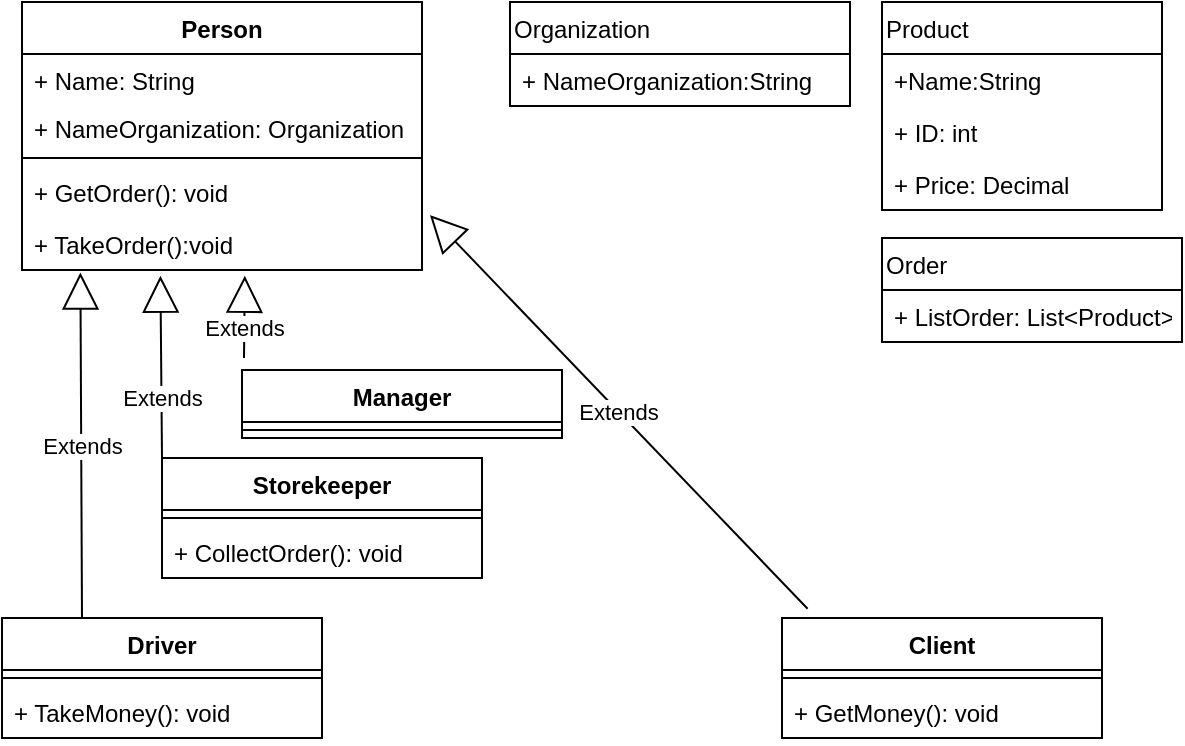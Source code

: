 <mxfile version="15.5.9" type="github" pages="3">
  <diagram id="Ucg4Rn_GvzkHBU9AiUJN" name="Диаграмма классов">
    <mxGraphModel dx="990" dy="575" grid="1" gridSize="10" guides="1" tooltips="1" connect="1" arrows="1" fold="1" page="1" pageScale="1" pageWidth="827" pageHeight="1169" math="0" shadow="0">
      <root>
        <mxCell id="0" />
        <mxCell id="1" parent="0" />
        <mxCell id="VcC2zESvDWYvlx2e1C_T-5" value="Manager" style="swimlane;fontStyle=1;align=center;verticalAlign=top;childLayout=stackLayout;horizontal=1;startSize=26;horizontalStack=0;resizeParent=1;resizeParentMax=0;resizeLast=0;collapsible=1;marginBottom=0;" parent="1" vertex="1">
          <mxGeometry x="200" y="186" width="160" height="34" as="geometry">
            <mxRectangle x="90" y="120" width="100" height="26" as="alternateBounds" />
          </mxGeometry>
        </mxCell>
        <mxCell id="VcC2zESvDWYvlx2e1C_T-7" value="" style="line;strokeWidth=1;fillColor=none;align=left;verticalAlign=middle;spacingTop=-1;spacingLeft=3;spacingRight=3;rotatable=0;labelPosition=right;points=[];portConstraint=eastwest;" parent="VcC2zESvDWYvlx2e1C_T-5" vertex="1">
          <mxGeometry y="26" width="160" height="8" as="geometry" />
        </mxCell>
        <mxCell id="VcC2zESvDWYvlx2e1C_T-16" value="Person" style="swimlane;fontStyle=1;align=center;verticalAlign=top;childLayout=stackLayout;horizontal=1;startSize=26;horizontalStack=0;resizeParent=1;resizeParentMax=0;resizeLast=0;collapsible=1;marginBottom=0;" parent="1" vertex="1">
          <mxGeometry x="90" y="2" width="200" height="134" as="geometry" />
        </mxCell>
        <mxCell id="VcC2zESvDWYvlx2e1C_T-17" value="+ Name: String" style="text;strokeColor=none;fillColor=none;align=left;verticalAlign=top;spacingLeft=4;spacingRight=4;overflow=hidden;rotatable=0;points=[[0,0.5],[1,0.5]];portConstraint=eastwest;" parent="VcC2zESvDWYvlx2e1C_T-16" vertex="1">
          <mxGeometry y="26" width="200" height="24" as="geometry" />
        </mxCell>
        <mxCell id="VcC2zESvDWYvlx2e1C_T-28" value="+ NameOrganization: Organization" style="text;strokeColor=none;fillColor=none;align=left;verticalAlign=top;spacingLeft=4;spacingRight=4;overflow=hidden;rotatable=0;points=[[0,0.5],[1,0.5]];portConstraint=eastwest;" parent="VcC2zESvDWYvlx2e1C_T-16" vertex="1">
          <mxGeometry y="50" width="200" height="24" as="geometry" />
        </mxCell>
        <mxCell id="VcC2zESvDWYvlx2e1C_T-18" value="" style="line;strokeWidth=1;fillColor=none;align=left;verticalAlign=middle;spacingTop=-1;spacingLeft=3;spacingRight=3;rotatable=0;labelPosition=right;points=[];portConstraint=eastwest;" parent="VcC2zESvDWYvlx2e1C_T-16" vertex="1">
          <mxGeometry y="74" width="200" height="8" as="geometry" />
        </mxCell>
        <mxCell id="VcC2zESvDWYvlx2e1C_T-22" value="+ GetOrder(): void" style="text;strokeColor=none;fillColor=none;align=left;verticalAlign=top;spacingLeft=4;spacingRight=4;overflow=hidden;rotatable=0;points=[[0,0.5],[1,0.5]];portConstraint=eastwest;" parent="VcC2zESvDWYvlx2e1C_T-16" vertex="1">
          <mxGeometry y="82" width="200" height="26" as="geometry" />
        </mxCell>
        <mxCell id="VcC2zESvDWYvlx2e1C_T-30" value="+ TakeOrder():void" style="text;strokeColor=none;fillColor=none;align=left;verticalAlign=top;spacingLeft=4;spacingRight=4;overflow=hidden;rotatable=0;points=[[0,0.5],[1,0.5]];portConstraint=eastwest;" parent="VcC2zESvDWYvlx2e1C_T-16" vertex="1">
          <mxGeometry y="108" width="200" height="26" as="geometry" />
        </mxCell>
        <mxCell id="VcC2zESvDWYvlx2e1C_T-31" value="Organization" style="swimlane;fontStyle=0;childLayout=stackLayout;horizontal=1;startSize=26;fillColor=none;horizontalStack=0;resizeParent=1;resizeParentMax=0;resizeLast=0;collapsible=1;marginBottom=0;align=left;verticalAlign=top;" parent="1" vertex="1">
          <mxGeometry x="334" y="2" width="170" height="52" as="geometry" />
        </mxCell>
        <mxCell id="VcC2zESvDWYvlx2e1C_T-32" value="+ NameOrganization:String" style="text;strokeColor=none;fillColor=none;align=left;verticalAlign=top;spacingLeft=4;spacingRight=4;overflow=hidden;rotatable=0;points=[[0,0.5],[1,0.5]];portConstraint=eastwest;" parent="VcC2zESvDWYvlx2e1C_T-31" vertex="1">
          <mxGeometry y="26" width="170" height="26" as="geometry" />
        </mxCell>
        <mxCell id="VcC2zESvDWYvlx2e1C_T-35" value="Client" style="swimlane;fontStyle=1;align=center;verticalAlign=top;childLayout=stackLayout;horizontal=1;startSize=26;horizontalStack=0;resizeParent=1;resizeParentMax=0;resizeLast=0;collapsible=1;marginBottom=0;fillColor=none;gradientColor=none;" parent="1" vertex="1">
          <mxGeometry x="470" y="310" width="160" height="60" as="geometry" />
        </mxCell>
        <mxCell id="VcC2zESvDWYvlx2e1C_T-37" value="" style="line;strokeWidth=1;fillColor=none;align=left;verticalAlign=middle;spacingTop=-1;spacingLeft=3;spacingRight=3;rotatable=0;labelPosition=right;points=[];portConstraint=eastwest;" parent="VcC2zESvDWYvlx2e1C_T-35" vertex="1">
          <mxGeometry y="26" width="160" height="8" as="geometry" />
        </mxCell>
        <mxCell id="VcC2zESvDWYvlx2e1C_T-38" value="+ GetMoney(): void" style="text;strokeColor=none;fillColor=none;align=left;verticalAlign=top;spacingLeft=4;spacingRight=4;overflow=hidden;rotatable=0;points=[[0,0.5],[1,0.5]];portConstraint=eastwest;" parent="VcC2zESvDWYvlx2e1C_T-35" vertex="1">
          <mxGeometry y="34" width="160" height="26" as="geometry" />
        </mxCell>
        <mxCell id="VcC2zESvDWYvlx2e1C_T-39" value="Storekeeper" style="swimlane;fontStyle=1;align=center;verticalAlign=top;childLayout=stackLayout;horizontal=1;startSize=26;horizontalStack=0;resizeParent=1;resizeParentMax=0;resizeLast=0;collapsible=1;marginBottom=0;fillColor=none;gradientColor=none;" parent="1" vertex="1">
          <mxGeometry x="160" y="230" width="160" height="60" as="geometry" />
        </mxCell>
        <mxCell id="VcC2zESvDWYvlx2e1C_T-41" value="" style="line;strokeWidth=1;fillColor=none;align=left;verticalAlign=middle;spacingTop=-1;spacingLeft=3;spacingRight=3;rotatable=0;labelPosition=right;points=[];portConstraint=eastwest;" parent="VcC2zESvDWYvlx2e1C_T-39" vertex="1">
          <mxGeometry y="26" width="160" height="8" as="geometry" />
        </mxCell>
        <mxCell id="VcC2zESvDWYvlx2e1C_T-42" value="+ CollectOrder(): void" style="text;strokeColor=none;fillColor=none;align=left;verticalAlign=top;spacingLeft=4;spacingRight=4;overflow=hidden;rotatable=0;points=[[0,0.5],[1,0.5]];portConstraint=eastwest;" parent="VcC2zESvDWYvlx2e1C_T-39" vertex="1">
          <mxGeometry y="34" width="160" height="26" as="geometry" />
        </mxCell>
        <mxCell id="VcC2zESvDWYvlx2e1C_T-43" value="Driver" style="swimlane;fontStyle=1;align=center;verticalAlign=top;childLayout=stackLayout;horizontal=1;startSize=26;horizontalStack=0;resizeParent=1;resizeParentMax=0;resizeLast=0;collapsible=1;marginBottom=0;fillColor=none;gradientColor=none;" parent="1" vertex="1">
          <mxGeometry x="80" y="310" width="160" height="60" as="geometry" />
        </mxCell>
        <mxCell id="VcC2zESvDWYvlx2e1C_T-45" value="" style="line;strokeWidth=1;fillColor=none;align=left;verticalAlign=middle;spacingTop=-1;spacingLeft=3;spacingRight=3;rotatable=0;labelPosition=right;points=[];portConstraint=eastwest;" parent="VcC2zESvDWYvlx2e1C_T-43" vertex="1">
          <mxGeometry y="26" width="160" height="8" as="geometry" />
        </mxCell>
        <mxCell id="VcC2zESvDWYvlx2e1C_T-46" value="+ TakeMoney(): void" style="text;strokeColor=none;fillColor=none;align=left;verticalAlign=top;spacingLeft=4;spacingRight=4;overflow=hidden;rotatable=0;points=[[0,0.5],[1,0.5]];portConstraint=eastwest;" parent="VcC2zESvDWYvlx2e1C_T-43" vertex="1">
          <mxGeometry y="34" width="160" height="26" as="geometry" />
        </mxCell>
        <mxCell id="VcC2zESvDWYvlx2e1C_T-47" value="Product" style="swimlane;fontStyle=0;childLayout=stackLayout;horizontal=1;startSize=26;fillColor=none;horizontalStack=0;resizeParent=1;resizeParentMax=0;resizeLast=0;collapsible=1;marginBottom=0;align=left;verticalAlign=top;" parent="1" vertex="1">
          <mxGeometry x="520" y="2" width="140" height="104" as="geometry" />
        </mxCell>
        <mxCell id="VcC2zESvDWYvlx2e1C_T-48" value="+Name:String" style="text;strokeColor=none;fillColor=none;align=left;verticalAlign=top;spacingLeft=4;spacingRight=4;overflow=hidden;rotatable=0;points=[[0,0.5],[1,0.5]];portConstraint=eastwest;" parent="VcC2zESvDWYvlx2e1C_T-47" vertex="1">
          <mxGeometry y="26" width="140" height="26" as="geometry" />
        </mxCell>
        <mxCell id="VcC2zESvDWYvlx2e1C_T-49" value="+ ID: int" style="text;strokeColor=none;fillColor=none;align=left;verticalAlign=top;spacingLeft=4;spacingRight=4;overflow=hidden;rotatable=0;points=[[0,0.5],[1,0.5]];portConstraint=eastwest;" parent="VcC2zESvDWYvlx2e1C_T-47" vertex="1">
          <mxGeometry y="52" width="140" height="26" as="geometry" />
        </mxCell>
        <mxCell id="VcC2zESvDWYvlx2e1C_T-50" value="+ Price: Decimal" style="text;strokeColor=none;fillColor=none;align=left;verticalAlign=top;spacingLeft=4;spacingRight=4;overflow=hidden;rotatable=0;points=[[0,0.5],[1,0.5]];portConstraint=eastwest;" parent="VcC2zESvDWYvlx2e1C_T-47" vertex="1">
          <mxGeometry y="78" width="140" height="26" as="geometry" />
        </mxCell>
        <mxCell id="VcC2zESvDWYvlx2e1C_T-51" value="Order" style="swimlane;fontStyle=0;childLayout=stackLayout;horizontal=1;startSize=26;fillColor=none;horizontalStack=0;resizeParent=1;resizeParentMax=0;resizeLast=0;collapsible=1;marginBottom=0;align=left;verticalAlign=top;" parent="1" vertex="1">
          <mxGeometry x="520" y="120" width="150" height="52" as="geometry" />
        </mxCell>
        <mxCell id="VcC2zESvDWYvlx2e1C_T-52" value="+ ListOrder: List&lt;Product&gt;" style="text;strokeColor=none;fillColor=none;align=left;verticalAlign=top;spacingLeft=4;spacingRight=4;overflow=hidden;rotatable=0;points=[[0,0.5],[1,0.5]];portConstraint=eastwest;" parent="VcC2zESvDWYvlx2e1C_T-51" vertex="1">
          <mxGeometry y="26" width="150" height="26" as="geometry" />
        </mxCell>
        <mxCell id="VcC2zESvDWYvlx2e1C_T-55" value="Extends" style="endArrow=block;endSize=16;endFill=0;html=1;rounded=0;entryX=0.557;entryY=1.11;entryDx=0;entryDy=0;entryPerimeter=0;" parent="1" target="VcC2zESvDWYvlx2e1C_T-30" edge="1">
          <mxGeometry x="-0.25" width="160" relative="1" as="geometry">
            <mxPoint x="201" y="180" as="sourcePoint" />
            <mxPoint x="210" y="180" as="targetPoint" />
            <Array as="points" />
            <mxPoint as="offset" />
          </mxGeometry>
        </mxCell>
        <mxCell id="VcC2zESvDWYvlx2e1C_T-57" value="Extends" style="endArrow=block;endSize=16;endFill=0;html=1;rounded=0;exitX=0;exitY=0;exitDx=0;exitDy=0;entryX=0.346;entryY=1.11;entryDx=0;entryDy=0;entryPerimeter=0;" parent="1" source="VcC2zESvDWYvlx2e1C_T-39" target="VcC2zESvDWYvlx2e1C_T-30" edge="1">
          <mxGeometry x="-0.333" width="160" relative="1" as="geometry">
            <mxPoint x="250" y="330" as="sourcePoint" />
            <mxPoint x="220" y="140" as="targetPoint" />
            <mxPoint as="offset" />
          </mxGeometry>
        </mxCell>
        <mxCell id="VcC2zESvDWYvlx2e1C_T-58" value="Extends" style="endArrow=block;endSize=16;endFill=0;html=1;rounded=0;exitX=0.25;exitY=0;exitDx=0;exitDy=0;entryX=0.146;entryY=1.049;entryDx=0;entryDy=0;entryPerimeter=0;" parent="1" source="VcC2zESvDWYvlx2e1C_T-43" target="VcC2zESvDWYvlx2e1C_T-30" edge="1">
          <mxGeometry width="160" relative="1" as="geometry">
            <mxPoint x="100" y="260" as="sourcePoint" />
            <mxPoint x="260" y="260" as="targetPoint" />
          </mxGeometry>
        </mxCell>
        <mxCell id="8egio01uLIIm_0bwqEkk-1" value="Extends" style="endArrow=block;endSize=16;endFill=0;html=1;rounded=0;exitX=0.08;exitY=-0.077;exitDx=0;exitDy=0;exitPerimeter=0;entryX=1.02;entryY=-0.054;entryDx=0;entryDy=0;entryPerimeter=0;" parent="1" source="VcC2zESvDWYvlx2e1C_T-35" target="VcC2zESvDWYvlx2e1C_T-30" edge="1">
          <mxGeometry width="160" relative="1" as="geometry">
            <mxPoint x="450" y="260" as="sourcePoint" />
            <mxPoint x="610" y="260" as="targetPoint" />
          </mxGeometry>
        </mxCell>
      </root>
    </mxGraphModel>
  </diagram>
  <diagram id="T-K8upI9AoFv0o78gX_J" name="Диаграмма использования">
    <mxGraphModel dx="990" dy="575" grid="1" gridSize="10" guides="1" tooltips="1" connect="1" arrows="1" fold="1" page="1" pageScale="1" pageWidth="827" pageHeight="1169" math="0" shadow="0">
      <root>
        <mxCell id="yzoJFi5B4Sl-vl-E5gJT-0" />
        <mxCell id="yzoJFi5B4Sl-vl-E5gJT-1" parent="yzoJFi5B4Sl-vl-E5gJT-0" />
        <mxCell id="uDJ4rohaTHxcsm31NgfW-1" value="Client" style="shape=umlActor;verticalLabelPosition=bottom;verticalAlign=top;html=1;" parent="yzoJFi5B4Sl-vl-E5gJT-1" vertex="1">
          <mxGeometry x="660" y="140" width="40" height="60" as="geometry" />
        </mxCell>
        <mxCell id="uDJ4rohaTHxcsm31NgfW-4" value="Отдает заказ" style="ellipse;whiteSpace=wrap;html=1;" parent="yzoJFi5B4Sl-vl-E5gJT-1" vertex="1">
          <mxGeometry x="510" y="10" width="110" height="70" as="geometry" />
        </mxCell>
        <mxCell id="uDJ4rohaTHxcsm31NgfW-5" value="Manager" style="shape=umlActor;verticalLabelPosition=bottom;verticalAlign=top;html=1;" parent="yzoJFi5B4Sl-vl-E5gJT-1" vertex="1">
          <mxGeometry x="90" y="50" width="30" height="60" as="geometry" />
        </mxCell>
        <mxCell id="U36iBD4jk8vwq8czxMkD-0" value="Storekeeper" style="shape=umlActor;verticalLabelPosition=bottom;verticalAlign=top;html=1;outlineConnect=0;" parent="yzoJFi5B4Sl-vl-E5gJT-1" vertex="1">
          <mxGeometry x="210" y="270" width="30" height="60" as="geometry" />
        </mxCell>
        <mxCell id="xXfTTCn3cM13a7Rbhfoi-3" value="Driver" style="shape=umlActor;verticalLabelPosition=bottom;verticalAlign=top;html=1;outlineConnect=0;" parent="yzoJFi5B4Sl-vl-E5gJT-1" vertex="1">
          <mxGeometry x="414" y="310" width="30" height="60" as="geometry" />
        </mxCell>
        <mxCell id="4ZvGtSIWValzyFxusdxC-0" value="Принимает заказ" style="ellipse;whiteSpace=wrap;html=1;" vertex="1" parent="yzoJFi5B4Sl-vl-E5gJT-1">
          <mxGeometry x="320" y="10" width="106" height="70" as="geometry" />
        </mxCell>
        <mxCell id="4ZvGtSIWValzyFxusdxC-1" value="Собирает заказ" style="ellipse;whiteSpace=wrap;html=1;" vertex="1" parent="yzoJFi5B4Sl-vl-E5gJT-1">
          <mxGeometry x="10" y="440" width="140" height="70" as="geometry" />
        </mxCell>
        <mxCell id="4ZvGtSIWValzyFxusdxC-2" value="Доставляет заказ" style="ellipse;whiteSpace=wrap;html=1;" vertex="1" parent="yzoJFi5B4Sl-vl-E5gJT-1">
          <mxGeometry x="590" y="440" width="140" height="70" as="geometry" />
        </mxCell>
        <mxCell id="4ZvGtSIWValzyFxusdxC-7" value="" style="endArrow=none;html=1;edgeStyle=orthogonalEdgeStyle;rounded=0;exitX=0.5;exitY=1;exitDx=0;exitDy=0;" edge="1" parent="yzoJFi5B4Sl-vl-E5gJT-1" source="uDJ4rohaTHxcsm31NgfW-4">
          <mxGeometry relative="1" as="geometry">
            <mxPoint x="510" y="150" as="sourcePoint" />
            <mxPoint x="670" y="160" as="targetPoint" />
            <Array as="points">
              <mxPoint x="535" y="80" />
              <mxPoint x="535" y="160" />
              <mxPoint x="670" y="160" />
            </Array>
          </mxGeometry>
        </mxCell>
        <mxCell id="4ZvGtSIWValzyFxusdxC-10" value="" style="endArrow=none;html=1;edgeStyle=orthogonalEdgeStyle;rounded=0;entryX=0.006;entryY=0.689;entryDx=0;entryDy=0;entryPerimeter=0;" edge="1" parent="yzoJFi5B4Sl-vl-E5gJT-1" target="4ZvGtSIWValzyFxusdxC-0">
          <mxGeometry relative="1" as="geometry">
            <mxPoint x="114" y="70" as="sourcePoint" />
            <mxPoint x="274" y="70" as="targetPoint" />
          </mxGeometry>
        </mxCell>
        <mxCell id="4ZvGtSIWValzyFxusdxC-16" value="" style="endArrow=none;html=1;edgeStyle=orthogonalEdgeStyle;rounded=0;entryX=0;entryY=0.333;entryDx=0;entryDy=0;entryPerimeter=0;" edge="1" parent="yzoJFi5B4Sl-vl-E5gJT-1" target="U36iBD4jk8vwq8czxMkD-0">
          <mxGeometry relative="1" as="geometry">
            <mxPoint x="80" y="440" as="sourcePoint" />
            <mxPoint x="165" y="220" as="targetPoint" />
            <Array as="points">
              <mxPoint x="80" y="220" />
              <mxPoint x="180" y="220" />
              <mxPoint x="180" y="290" />
            </Array>
          </mxGeometry>
        </mxCell>
        <mxCell id="4ZvGtSIWValzyFxusdxC-74" value="" style="edgeStyle=orthogonalEdgeStyle;rounded=0;orthogonalLoop=1;jettySize=auto;html=1;" edge="1" parent="yzoJFi5B4Sl-vl-E5gJT-1" source="4ZvGtSIWValzyFxusdxC-19" target="4ZvGtSIWValzyFxusdxC-24">
          <mxGeometry relative="1" as="geometry" />
        </mxCell>
        <mxCell id="4ZvGtSIWValzyFxusdxC-19" value="Передает товар" style="ellipse;whiteSpace=wrap;html=1;" vertex="1" parent="yzoJFi5B4Sl-vl-E5gJT-1">
          <mxGeometry x="590" y="350" width="140" height="70" as="geometry" />
        </mxCell>
        <mxCell id="4ZvGtSIWValzyFxusdxC-20" value="" style="endArrow=none;html=1;edgeStyle=orthogonalEdgeStyle;rounded=0;exitX=1;exitY=0.333;exitDx=0;exitDy=0;exitPerimeter=0;" edge="1" parent="yzoJFi5B4Sl-vl-E5gJT-1" source="xXfTTCn3cM13a7Rbhfoi-3">
          <mxGeometry relative="1" as="geometry">
            <mxPoint x="450" y="330" as="sourcePoint" />
            <mxPoint x="590" y="480" as="targetPoint" />
            <Array as="points">
              <mxPoint x="450" y="330" />
              <mxPoint x="450" y="480" />
            </Array>
          </mxGeometry>
        </mxCell>
        <mxCell id="4ZvGtSIWValzyFxusdxC-23" value="Передает товар" style="ellipse;whiteSpace=wrap;html=1;" vertex="1" parent="yzoJFi5B4Sl-vl-E5gJT-1">
          <mxGeometry x="100" y="560" width="140" height="70" as="geometry" />
        </mxCell>
        <mxCell id="4ZvGtSIWValzyFxusdxC-24" value="Принимает товар" style="ellipse;whiteSpace=wrap;html=1;" vertex="1" parent="yzoJFi5B4Sl-vl-E5gJT-1">
          <mxGeometry x="610" y="240" width="140" height="70" as="geometry" />
        </mxCell>
        <mxCell id="4ZvGtSIWValzyFxusdxC-26" value="" style="endArrow=none;html=1;edgeStyle=orthogonalEdgeStyle;rounded=0;entryX=1;entryY=0.5;entryDx=0;entryDy=0;" edge="1" parent="yzoJFi5B4Sl-vl-E5gJT-1" target="4ZvGtSIWValzyFxusdxC-24">
          <mxGeometry relative="1" as="geometry">
            <mxPoint x="700" y="160" as="sourcePoint" />
            <mxPoint x="800" y="260" as="targetPoint" />
          </mxGeometry>
        </mxCell>
        <mxCell id="4ZvGtSIWValzyFxusdxC-38" value="Принимает товар" style="ellipse;whiteSpace=wrap;html=1;" vertex="1" parent="yzoJFi5B4Sl-vl-E5gJT-1">
          <mxGeometry x="330" y="510" width="140" height="70" as="geometry" />
        </mxCell>
        <mxCell id="4ZvGtSIWValzyFxusdxC-39" value="" style="endArrow=none;html=1;edgeStyle=orthogonalEdgeStyle;rounded=0;exitX=0.224;exitY=0.085;exitDx=0;exitDy=0;exitPerimeter=0;" edge="1" parent="yzoJFi5B4Sl-vl-E5gJT-1" source="4ZvGtSIWValzyFxusdxC-38">
          <mxGeometry relative="1" as="geometry">
            <mxPoint x="363" y="510" as="sourcePoint" />
            <mxPoint x="420" y="330" as="targetPoint" />
            <Array as="points">
              <mxPoint x="363" y="516" />
              <mxPoint x="363" y="390" />
              <mxPoint x="320" y="390" />
              <mxPoint x="320" y="330" />
            </Array>
          </mxGeometry>
        </mxCell>
        <mxCell id="4ZvGtSIWValzyFxusdxC-49" value="" style="endArrow=none;html=1;edgeStyle=orthogonalEdgeStyle;rounded=0;exitX=1;exitY=0.333;exitDx=0;exitDy=0;exitPerimeter=0;entryX=0.5;entryY=0;entryDx=0;entryDy=0;" edge="1" parent="yzoJFi5B4Sl-vl-E5gJT-1" source="U36iBD4jk8vwq8czxMkD-0" target="4ZvGtSIWValzyFxusdxC-23">
          <mxGeometry relative="1" as="geometry">
            <mxPoint x="230" y="290" as="sourcePoint" />
            <mxPoint x="170" y="550" as="targetPoint" />
          </mxGeometry>
        </mxCell>
        <mxCell id="4ZvGtSIWValzyFxusdxC-57" value="" style="endArrow=none;html=1;edgeStyle=orthogonalEdgeStyle;rounded=0;" edge="1" parent="yzoJFi5B4Sl-vl-E5gJT-1">
          <mxGeometry relative="1" as="geometry">
            <mxPoint x="450" y="384.67" as="sourcePoint" />
            <mxPoint x="590" y="385" as="targetPoint" />
            <Array as="points">
              <mxPoint x="560" y="385" />
              <mxPoint x="560" y="385" />
            </Array>
          </mxGeometry>
        </mxCell>
        <mxCell id="4ZvGtSIWValzyFxusdxC-60" value="Передает заказ" style="ellipse;whiteSpace=wrap;html=1;" vertex="1" parent="yzoJFi5B4Sl-vl-E5gJT-1">
          <mxGeometry x="10" y="140" width="100" height="40" as="geometry" />
        </mxCell>
        <mxCell id="4ZvGtSIWValzyFxusdxC-61" value="Принимает заказ" style="ellipse;whiteSpace=wrap;html=1;" vertex="1" parent="yzoJFi5B4Sl-vl-E5gJT-1">
          <mxGeometry x="190" y="140" width="100" height="40" as="geometry" />
        </mxCell>
        <mxCell id="4ZvGtSIWValzyFxusdxC-62" value="" style="endArrow=none;html=1;edgeStyle=orthogonalEdgeStyle;rounded=0;exitX=0.444;exitY=0;exitDx=0;exitDy=0;exitPerimeter=0;" edge="1" parent="yzoJFi5B4Sl-vl-E5gJT-1" source="4ZvGtSIWValzyFxusdxC-60">
          <mxGeometry relative="1" as="geometry">
            <mxPoint x="50" y="70" as="sourcePoint" />
            <mxPoint x="90" y="70" as="targetPoint" />
            <Array as="points">
              <mxPoint x="50" y="70" />
            </Array>
          </mxGeometry>
        </mxCell>
        <mxCell id="4ZvGtSIWValzyFxusdxC-65" value="" style="endArrow=none;html=1;edgeStyle=orthogonalEdgeStyle;rounded=0;exitX=1;exitY=0.5;exitDx=0;exitDy=0;" edge="1" parent="yzoJFi5B4Sl-vl-E5gJT-1" source="4ZvGtSIWValzyFxusdxC-61">
          <mxGeometry relative="1" as="geometry">
            <mxPoint x="220" y="210" as="sourcePoint" />
            <mxPoint x="250" y="290" as="targetPoint" />
          </mxGeometry>
        </mxCell>
        <mxCell id="4ZvGtSIWValzyFxusdxC-68" value="" style="endArrow=block;endFill=1;html=1;edgeStyle=orthogonalEdgeStyle;align=left;verticalAlign=top;rounded=0;entryX=0;entryY=0.5;entryDx=0;entryDy=0;" edge="1" parent="yzoJFi5B4Sl-vl-E5gJT-1" target="4ZvGtSIWValzyFxusdxC-61">
          <mxGeometry x="-1" relative="1" as="geometry">
            <mxPoint x="110" y="159.67" as="sourcePoint" />
            <mxPoint x="160" y="159.67" as="targetPoint" />
          </mxGeometry>
        </mxCell>
        <mxCell id="4ZvGtSIWValzyFxusdxC-70" value="" style="endArrow=block;endFill=1;html=1;edgeStyle=orthogonalEdgeStyle;align=left;verticalAlign=top;rounded=0;exitX=0.987;exitY=0.612;exitDx=0;exitDy=0;exitPerimeter=0;" edge="1" parent="yzoJFi5B4Sl-vl-E5gJT-1" source="4ZvGtSIWValzyFxusdxC-23" target="4ZvGtSIWValzyFxusdxC-38">
          <mxGeometry x="-0.75" y="-10" relative="1" as="geometry">
            <mxPoint x="240" y="610" as="sourcePoint" />
            <mxPoint x="400" y="610" as="targetPoint" />
            <mxPoint as="offset" />
          </mxGeometry>
        </mxCell>
        <mxCell id="4ZvGtSIWValzyFxusdxC-72" value="" style="endArrow=block;endFill=1;html=1;edgeStyle=orthogonalEdgeStyle;align=left;verticalAlign=top;rounded=0;entryX=0.5;entryY=1;entryDx=0;entryDy=0;" edge="1" parent="yzoJFi5B4Sl-vl-E5gJT-1" target="4ZvGtSIWValzyFxusdxC-24">
          <mxGeometry x="-1" relative="1" as="geometry">
            <mxPoint x="660" y="350" as="sourcePoint" />
            <mxPoint x="820" y="350" as="targetPoint" />
          </mxGeometry>
        </mxCell>
        <mxCell id="4ZvGtSIWValzyFxusdxC-75" value="" style="endArrow=block;endFill=1;html=1;edgeStyle=orthogonalEdgeStyle;align=left;verticalAlign=top;rounded=0;exitX=0;exitY=0.5;exitDx=0;exitDy=0;entryX=1;entryY=0.5;entryDx=0;entryDy=0;" edge="1" parent="yzoJFi5B4Sl-vl-E5gJT-1" source="uDJ4rohaTHxcsm31NgfW-4" target="4ZvGtSIWValzyFxusdxC-0">
          <mxGeometry x="-1" relative="1" as="geometry">
            <mxPoint x="480" y="140" as="sourcePoint" />
            <mxPoint x="640" y="140" as="targetPoint" />
          </mxGeometry>
        </mxCell>
      </root>
    </mxGraphModel>
  </diagram>
  <diagram id="zm-MZyEpPcvo41VdQMS8" name="Диаграмма взаимодействия">
    <mxGraphModel dx="660" dy="383" grid="1" gridSize="10" guides="1" tooltips="1" connect="1" arrows="1" fold="1" page="1" pageScale="1" pageWidth="827" pageHeight="1169" math="0" shadow="0">
      <root>
        <mxCell id="GclGuV8l0EiIcdp4lhlM-0" />
        <mxCell id="GclGuV8l0EiIcdp4lhlM-1" parent="GclGuV8l0EiIcdp4lhlM-0" />
        <mxCell id="GclGuV8l0EiIcdp4lhlM-8" value="Client" style="shape=umlActor;verticalLabelPosition=bottom;verticalAlign=top;html=1;" vertex="1" parent="GclGuV8l0EiIcdp4lhlM-1">
          <mxGeometry x="40" width="30" height="60" as="geometry" />
        </mxCell>
        <mxCell id="GclGuV8l0EiIcdp4lhlM-9" value="Обработка заказа" style="rounded=0;whiteSpace=wrap;html=1;" vertex="1" parent="GclGuV8l0EiIcdp4lhlM-1">
          <mxGeometry x="120" y="40" width="90" height="40" as="geometry" />
        </mxCell>
        <mxCell id="GclGuV8l0EiIcdp4lhlM-10" value="Сборка" style="rounded=0;whiteSpace=wrap;html=1;" vertex="1" parent="GclGuV8l0EiIcdp4lhlM-1">
          <mxGeometry x="240" y="40" width="80" height="40" as="geometry" />
        </mxCell>
        <mxCell id="GclGuV8l0EiIcdp4lhlM-11" value="Доставка" style="rounded=0;whiteSpace=wrap;html=1;" vertex="1" parent="GclGuV8l0EiIcdp4lhlM-1">
          <mxGeometry x="350" y="40" width="70" height="40" as="geometry" />
        </mxCell>
        <mxCell id="GclGuV8l0EiIcdp4lhlM-12" value="Приемка товара" style="rounded=0;whiteSpace=wrap;html=1;" vertex="1" parent="GclGuV8l0EiIcdp4lhlM-1">
          <mxGeometry x="440" y="40" width="100" height="40" as="geometry" />
        </mxCell>
        <mxCell id="GclGuV8l0EiIcdp4lhlM-13" value="Оплата" style="rounded=0;whiteSpace=wrap;html=1;" vertex="1" parent="GclGuV8l0EiIcdp4lhlM-1">
          <mxGeometry x="560" y="40" width="80" height="40" as="geometry" />
        </mxCell>
        <mxCell id="GclGuV8l0EiIcdp4lhlM-16" value="" style="html=1;points=[];perimeter=orthogonalPerimeter;" vertex="1" parent="GclGuV8l0EiIcdp4lhlM-1">
          <mxGeometry x="50" y="80" width="10" height="440" as="geometry" />
        </mxCell>
        <mxCell id="GclGuV8l0EiIcdp4lhlM-17" value="" style="endArrow=none;dashed=1;html=1;rounded=0;entryX=0.413;entryY=1.055;entryDx=0;entryDy=0;entryPerimeter=0;startArrow=none;" edge="1" parent="GclGuV8l0EiIcdp4lhlM-1" source="GclGuV8l0EiIcdp4lhlM-18" target="GclGuV8l0EiIcdp4lhlM-9">
          <mxGeometry width="50" height="50" relative="1" as="geometry">
            <mxPoint x="157" y="400" as="sourcePoint" />
            <mxPoint x="160" y="120" as="targetPoint" />
          </mxGeometry>
        </mxCell>
        <mxCell id="GclGuV8l0EiIcdp4lhlM-18" value="" style="html=1;points=[];perimeter=orthogonalPerimeter;" vertex="1" parent="GclGuV8l0EiIcdp4lhlM-1">
          <mxGeometry x="155" y="100" width="10" height="40" as="geometry" />
        </mxCell>
        <mxCell id="GclGuV8l0EiIcdp4lhlM-19" value="" style="endArrow=none;dashed=1;html=1;rounded=0;entryX=0.413;entryY=1.055;entryDx=0;entryDy=0;entryPerimeter=0;" edge="1" parent="GclGuV8l0EiIcdp4lhlM-1" target="GclGuV8l0EiIcdp4lhlM-18">
          <mxGeometry width="50" height="50" relative="1" as="geometry">
            <mxPoint x="159" y="240" as="sourcePoint" />
            <mxPoint x="157.17" y="82.2" as="targetPoint" />
          </mxGeometry>
        </mxCell>
        <mxCell id="GclGuV8l0EiIcdp4lhlM-20" value="" style="endArrow=none;dashed=1;html=1;rounded=0;entryX=0.5;entryY=1;entryDx=0;entryDy=0;startArrow=none;" edge="1" parent="GclGuV8l0EiIcdp4lhlM-1" source="GclGuV8l0EiIcdp4lhlM-22" target="GclGuV8l0EiIcdp4lhlM-10">
          <mxGeometry width="50" height="50" relative="1" as="geometry">
            <mxPoint x="280" y="240" as="sourcePoint" />
            <mxPoint x="280" y="90" as="targetPoint" />
          </mxGeometry>
        </mxCell>
        <mxCell id="GclGuV8l0EiIcdp4lhlM-21" value="" style="endArrow=none;dashed=1;html=1;rounded=0;entryX=0.5;entryY=1;entryDx=0;entryDy=0;startArrow=none;" edge="1" parent="GclGuV8l0EiIcdp4lhlM-1" source="GclGuV8l0EiIcdp4lhlM-23" target="GclGuV8l0EiIcdp4lhlM-11">
          <mxGeometry width="50" height="50" relative="1" as="geometry">
            <mxPoint x="385" y="210" as="sourcePoint" />
            <mxPoint x="410" y="90" as="targetPoint" />
          </mxGeometry>
        </mxCell>
        <mxCell id="GclGuV8l0EiIcdp4lhlM-24" value="" style="endArrow=none;dashed=1;html=1;rounded=0;entryX=0.5;entryY=1;entryDx=0;entryDy=0;" edge="1" parent="GclGuV8l0EiIcdp4lhlM-1" target="GclGuV8l0EiIcdp4lhlM-23">
          <mxGeometry width="50" height="50" relative="1" as="geometry">
            <mxPoint x="385" y="180" as="sourcePoint" />
            <mxPoint x="385" y="80" as="targetPoint" />
          </mxGeometry>
        </mxCell>
        <mxCell id="GclGuV8l0EiIcdp4lhlM-25" value="" style="endArrow=none;dashed=1;html=1;rounded=0;entryX=0.387;entryY=1.045;entryDx=0;entryDy=0;entryPerimeter=0;startArrow=none;" edge="1" parent="GclGuV8l0EiIcdp4lhlM-1" source="GclGuV8l0EiIcdp4lhlM-26" target="GclGuV8l0EiIcdp4lhlM-12">
          <mxGeometry width="50" height="50" relative="1" as="geometry">
            <mxPoint x="479" y="210" as="sourcePoint" />
            <mxPoint x="480" y="100" as="targetPoint" />
          </mxGeometry>
        </mxCell>
        <mxCell id="GclGuV8l0EiIcdp4lhlM-26" value="" style="html=1;points=[];perimeter=orthogonalPerimeter;" vertex="1" parent="GclGuV8l0EiIcdp4lhlM-1">
          <mxGeometry x="475" y="200" width="10" height="40" as="geometry" />
        </mxCell>
        <mxCell id="GclGuV8l0EiIcdp4lhlM-27" value="" style="endArrow=none;dashed=1;html=1;rounded=0;entryX=0.387;entryY=1.045;entryDx=0;entryDy=0;entryPerimeter=0;" edge="1" parent="GclGuV8l0EiIcdp4lhlM-1" target="GclGuV8l0EiIcdp4lhlM-26">
          <mxGeometry width="50" height="50" relative="1" as="geometry">
            <mxPoint x="479" y="210" as="sourcePoint" />
            <mxPoint x="478.7" y="81.8" as="targetPoint" />
          </mxGeometry>
        </mxCell>
        <mxCell id="GclGuV8l0EiIcdp4lhlM-28" value="" style="endArrow=none;dashed=1;html=1;rounded=0;entryX=0.5;entryY=1;entryDx=0;entryDy=0;" edge="1" parent="GclGuV8l0EiIcdp4lhlM-1" source="GclGuV8l0EiIcdp4lhlM-29" target="GclGuV8l0EiIcdp4lhlM-13">
          <mxGeometry width="50" height="50" relative="1" as="geometry">
            <mxPoint x="600" y="280" as="sourcePoint" />
            <mxPoint x="630" y="100" as="targetPoint" />
          </mxGeometry>
        </mxCell>
        <mxCell id="GclGuV8l0EiIcdp4lhlM-29" value="" style="html=1;points=[];perimeter=orthogonalPerimeter;" vertex="1" parent="GclGuV8l0EiIcdp4lhlM-1">
          <mxGeometry x="595" y="240" width="10" height="40" as="geometry" />
        </mxCell>
        <mxCell id="GclGuV8l0EiIcdp4lhlM-23" value="" style="html=1;points=[];perimeter=orthogonalPerimeter;" vertex="1" parent="GclGuV8l0EiIcdp4lhlM-1">
          <mxGeometry x="380" y="170" width="10" height="50" as="geometry" />
        </mxCell>
        <mxCell id="vptWVDnYE_0cvhiA7wp_-0" value="" style="endArrow=none;dashed=1;html=1;rounded=0;entryX=0.5;entryY=1;entryDx=0;entryDy=0;startArrow=none;" edge="1" parent="GclGuV8l0EiIcdp4lhlM-1" target="GclGuV8l0EiIcdp4lhlM-23">
          <mxGeometry width="50" height="50" relative="1" as="geometry">
            <mxPoint x="385" y="210" as="sourcePoint" />
            <mxPoint x="385" y="80" as="targetPoint" />
          </mxGeometry>
        </mxCell>
        <mxCell id="vptWVDnYE_0cvhiA7wp_-1" value="Order" style="endArrow=block;endFill=1;html=1;edgeStyle=orthogonalEdgeStyle;align=left;verticalAlign=top;rounded=0;" edge="1" parent="GclGuV8l0EiIcdp4lhlM-1">
          <mxGeometry x="0.022" relative="1" as="geometry">
            <mxPoint x="65" y="140" as="sourcePoint" />
            <mxPoint x="155" y="138" as="targetPoint" />
            <Array as="points">
              <mxPoint x="65" y="138" />
            </Array>
            <mxPoint as="offset" />
          </mxGeometry>
        </mxCell>
        <mxCell id="vptWVDnYE_0cvhiA7wp_-3" value="" style="endArrow=block;endFill=1;html=1;edgeStyle=orthogonalEdgeStyle;align=left;verticalAlign=top;rounded=0;" edge="1" parent="GclGuV8l0EiIcdp4lhlM-1">
          <mxGeometry x="-1" relative="1" as="geometry">
            <mxPoint x="165" y="140" as="sourcePoint" />
            <mxPoint x="275" y="140" as="targetPoint" />
          </mxGeometry>
        </mxCell>
        <mxCell id="vptWVDnYE_0cvhiA7wp_-5" value="" style="endArrow=block;endFill=1;html=1;edgeStyle=orthogonalEdgeStyle;align=left;verticalAlign=top;rounded=0;" edge="1" parent="GclGuV8l0EiIcdp4lhlM-1">
          <mxGeometry x="-1" relative="1" as="geometry">
            <mxPoint x="280" y="160" as="sourcePoint" />
            <mxPoint x="380" y="170" as="targetPoint" />
            <Array as="points">
              <mxPoint x="280" y="170" />
              <mxPoint x="380" y="170" />
            </Array>
          </mxGeometry>
        </mxCell>
        <mxCell id="vptWVDnYE_0cvhiA7wp_-6" value="1" style="edgeLabel;resizable=0;html=1;align=left;verticalAlign=bottom;" connectable="0" vertex="1" parent="vptWVDnYE_0cvhiA7wp_-5">
          <mxGeometry x="-1" relative="1" as="geometry" />
        </mxCell>
        <mxCell id="vptWVDnYE_0cvhiA7wp_-7" value="" style="html=1;points=[];perimeter=orthogonalPerimeter;" vertex="1" parent="GclGuV8l0EiIcdp4lhlM-1">
          <mxGeometry x="595" y="90" width="10" height="40" as="geometry" />
        </mxCell>
        <mxCell id="GclGuV8l0EiIcdp4lhlM-22" value="" style="html=1;points=[];perimeter=orthogonalPerimeter;" vertex="1" parent="GclGuV8l0EiIcdp4lhlM-1">
          <mxGeometry x="275" y="140" width="10" height="30" as="geometry" />
        </mxCell>
        <mxCell id="vptWVDnYE_0cvhiA7wp_-8" value="" style="endArrow=none;dashed=1;html=1;rounded=0;entryX=0.5;entryY=1;entryDx=0;entryDy=0;" edge="1" parent="GclGuV8l0EiIcdp4lhlM-1" target="GclGuV8l0EiIcdp4lhlM-22">
          <mxGeometry width="50" height="50" relative="1" as="geometry">
            <mxPoint x="280" y="240" as="sourcePoint" />
            <mxPoint x="280" y="80" as="targetPoint" />
          </mxGeometry>
        </mxCell>
        <mxCell id="vptWVDnYE_0cvhiA7wp_-9" value="invoice" style="endArrow=block;endFill=1;html=1;edgeStyle=orthogonalEdgeStyle;align=left;verticalAlign=top;rounded=0;entryX=1.053;entryY=0.06;entryDx=0;entryDy=0;entryPerimeter=0;" edge="1" parent="GclGuV8l0EiIcdp4lhlM-1" target="GclGuV8l0EiIcdp4lhlM-16">
          <mxGeometry x="-0.006" y="-5" relative="1" as="geometry">
            <mxPoint x="155" y="105.3" as="sourcePoint" />
            <mxPoint x="65" y="115" as="targetPoint" />
            <Array as="points" />
            <mxPoint x="5" y="-5" as="offset" />
          </mxGeometry>
        </mxCell>
        <mxCell id="vptWVDnYE_0cvhiA7wp_-10" value="1" style="edgeLabel;resizable=0;html=1;align=left;verticalAlign=bottom;" connectable="0" vertex="1" parent="vptWVDnYE_0cvhiA7wp_-9">
          <mxGeometry x="-1" relative="1" as="geometry" />
        </mxCell>
        <mxCell id="vptWVDnYE_0cvhiA7wp_-11" value="pay" style="endArrow=block;endFill=1;html=1;edgeStyle=orthogonalEdgeStyle;align=left;verticalAlign=top;rounded=0;" edge="1" parent="GclGuV8l0EiIcdp4lhlM-1">
          <mxGeometry x="-0.396" y="10" relative="1" as="geometry">
            <mxPoint x="60" y="90" as="sourcePoint" />
            <mxPoint x="590" y="90" as="targetPoint" />
            <mxPoint as="offset" />
          </mxGeometry>
        </mxCell>
        <mxCell id="vptWVDnYE_0cvhiA7wp_-13" value="" style="endArrow=block;endFill=1;html=1;edgeStyle=orthogonalEdgeStyle;align=left;verticalAlign=top;rounded=0;" edge="1" parent="GclGuV8l0EiIcdp4lhlM-1">
          <mxGeometry x="-1" relative="1" as="geometry">
            <mxPoint x="390" y="220" as="sourcePoint" />
            <mxPoint x="470" y="220" as="targetPoint" />
          </mxGeometry>
        </mxCell>
        <mxCell id="vptWVDnYE_0cvhiA7wp_-14" value="1" style="edgeLabel;resizable=0;html=1;align=left;verticalAlign=bottom;" connectable="0" vertex="1" parent="vptWVDnYE_0cvhiA7wp_-13">
          <mxGeometry x="-1" relative="1" as="geometry" />
        </mxCell>
        <mxCell id="vptWVDnYE_0cvhiA7wp_-15" value="invoice" style="endArrow=block;endFill=1;html=1;edgeStyle=orthogonalEdgeStyle;align=left;verticalAlign=top;rounded=0;" edge="1" parent="GclGuV8l0EiIcdp4lhlM-1">
          <mxGeometry x="-1" relative="1" as="geometry">
            <mxPoint x="490" y="240" as="sourcePoint" />
            <mxPoint x="600" y="240" as="targetPoint" />
          </mxGeometry>
        </mxCell>
        <mxCell id="vptWVDnYE_0cvhiA7wp_-16" value="1" style="edgeLabel;resizable=0;html=1;align=left;verticalAlign=bottom;" connectable="0" vertex="1" parent="vptWVDnYE_0cvhiA7wp_-15">
          <mxGeometry x="-1" relative="1" as="geometry" />
        </mxCell>
        <mxCell id="vptWVDnYE_0cvhiA7wp_-19" value="pay" style="endArrow=block;endFill=1;html=1;edgeStyle=orthogonalEdgeStyle;align=left;verticalAlign=top;rounded=0;" edge="1" parent="GclGuV8l0EiIcdp4lhlM-1">
          <mxGeometry x="-0.019" y="20" relative="1" as="geometry">
            <mxPoint x="60" y="280" as="sourcePoint" />
            <mxPoint x="590" y="280" as="targetPoint" />
            <mxPoint as="offset" />
          </mxGeometry>
        </mxCell>
      </root>
    </mxGraphModel>
  </diagram>
</mxfile>
